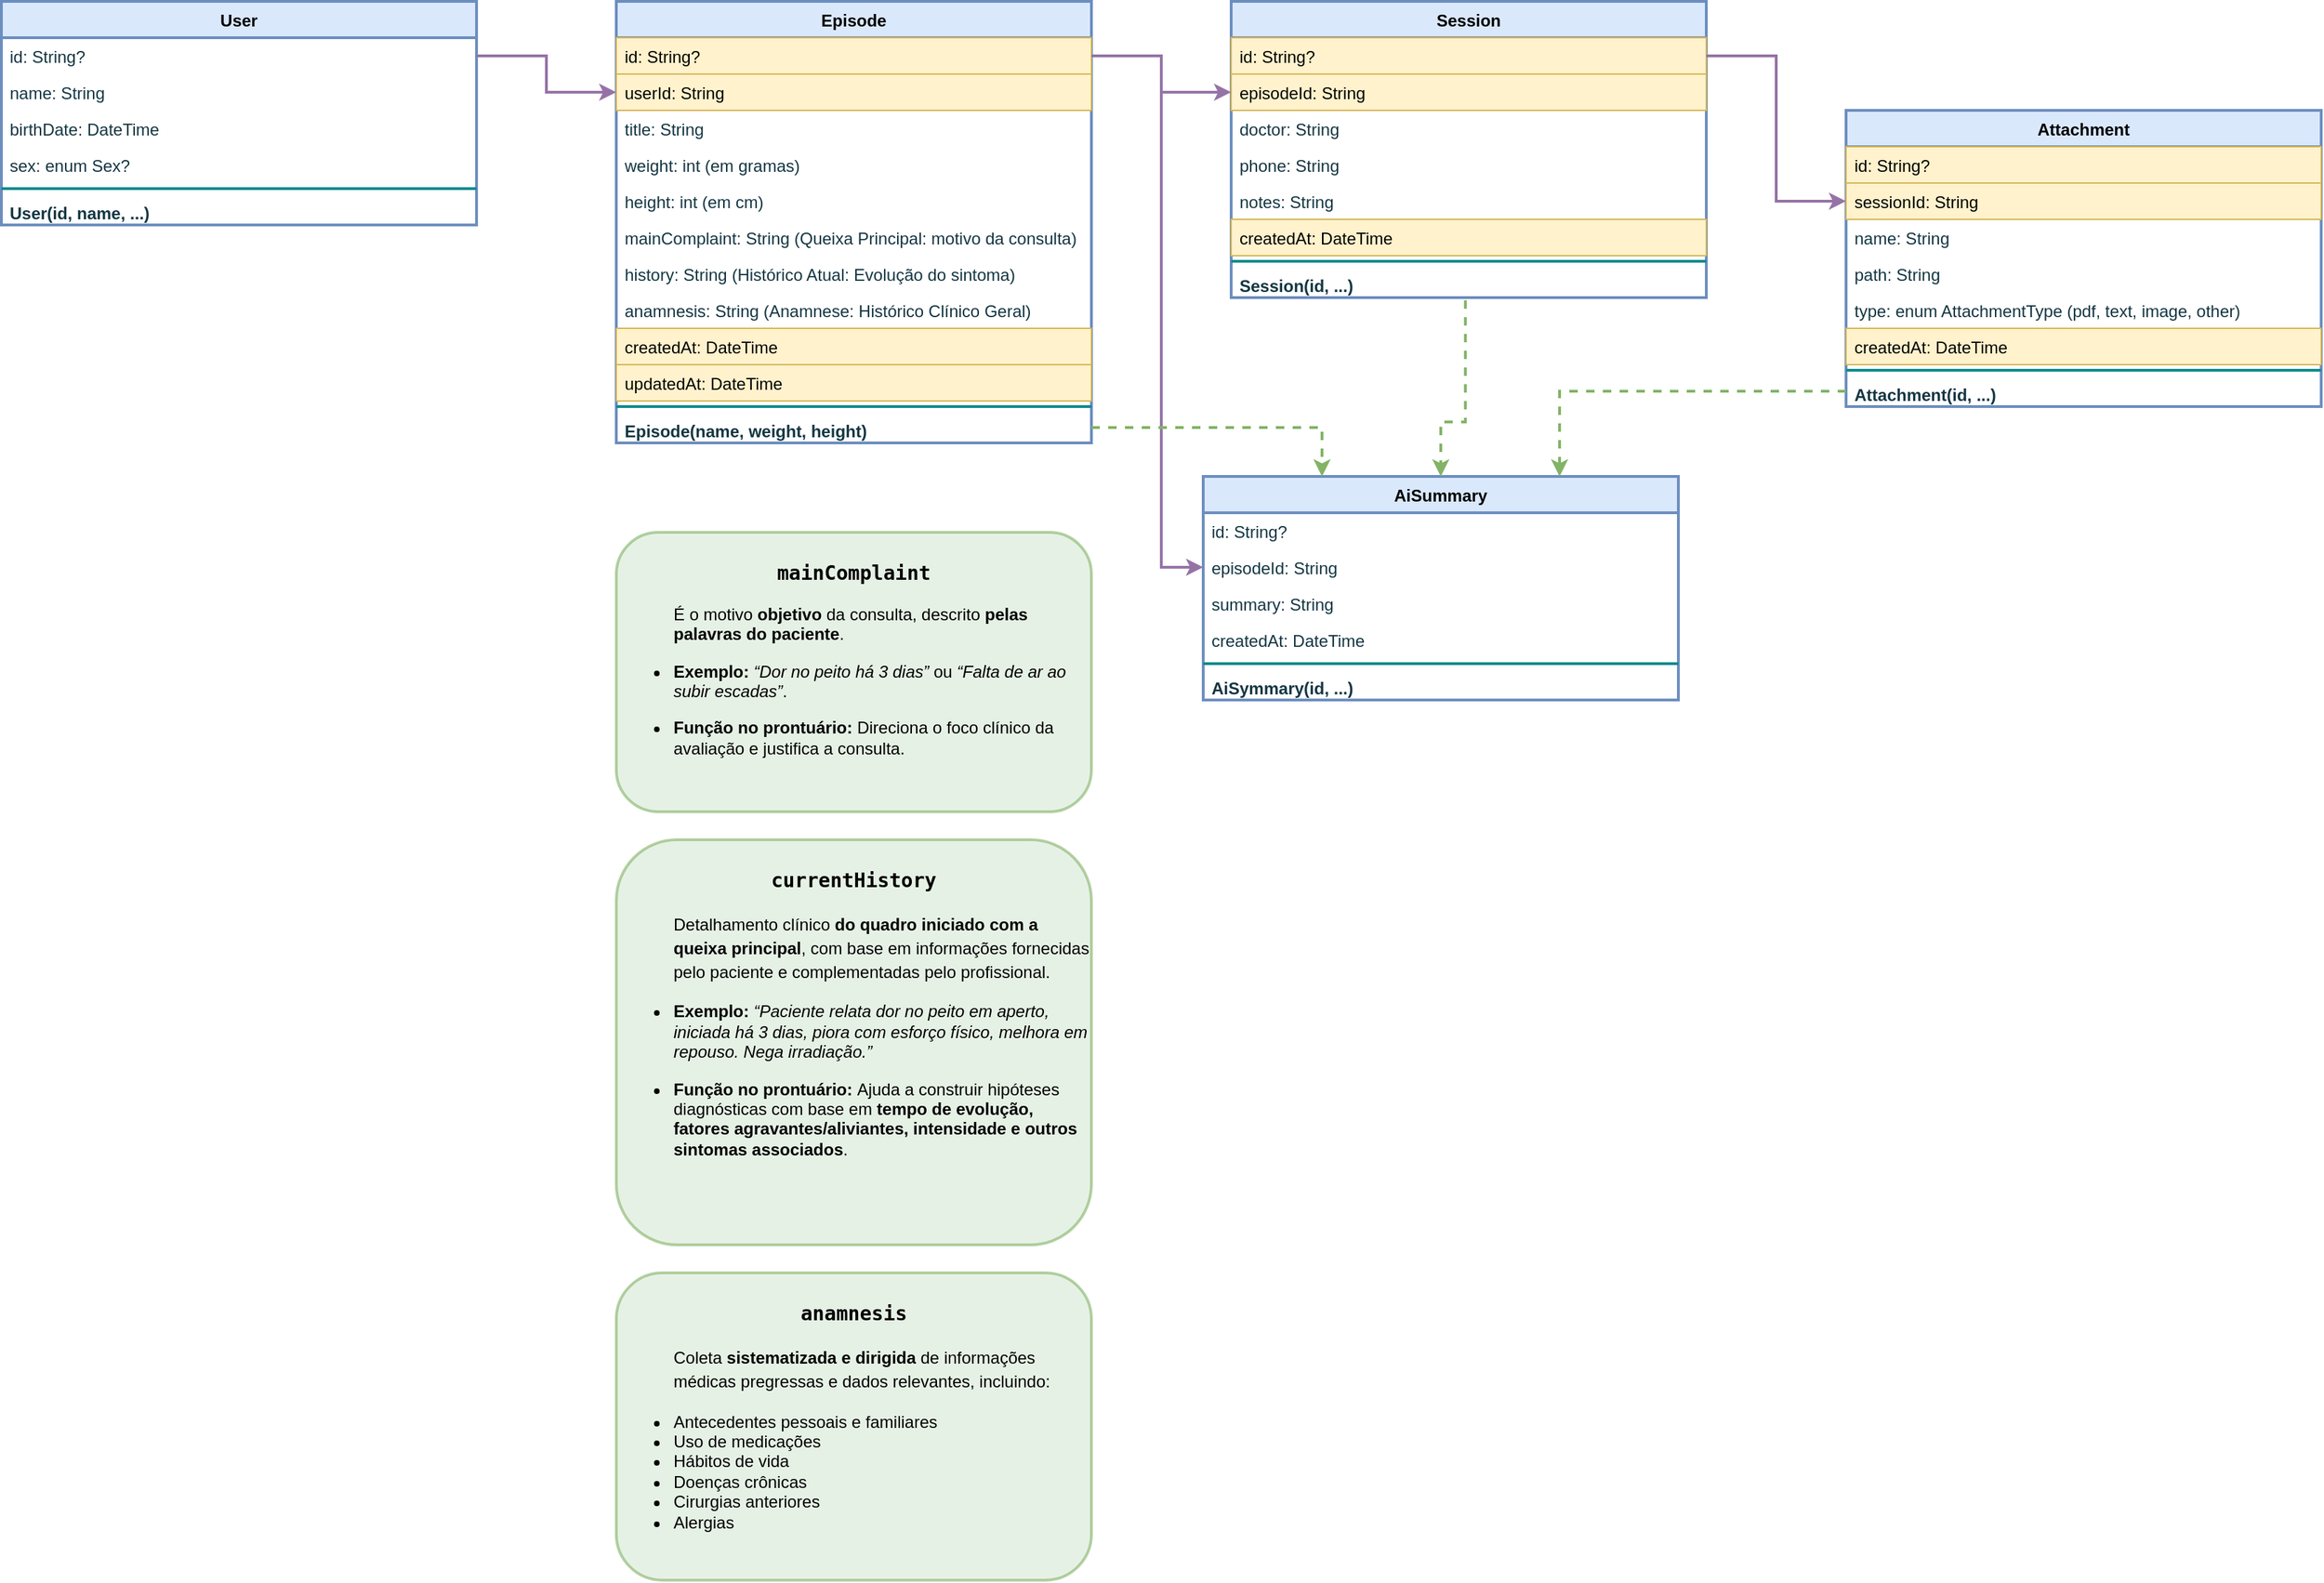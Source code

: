 <mxfile version="26.1.1">
  <diagram id="C5RBs43oDa-KdzZeNtuy" name="Page-1">
    <mxGraphModel dx="1372" dy="753" grid="1" gridSize="10" guides="1" tooltips="1" connect="1" arrows="1" fold="1" page="1" pageScale="1" pageWidth="2336" pageHeight="1654" math="0" shadow="0">
      <root>
        <mxCell id="WIyWlLk6GJQsqaUBKTNV-0" />
        <mxCell id="WIyWlLk6GJQsqaUBKTNV-1" parent="WIyWlLk6GJQsqaUBKTNV-0" />
        <mxCell id="vIkQIAPLI96pnaEV6ZNM-1" value="Episode" style="swimlane;fontStyle=1;align=center;verticalAlign=top;childLayout=stackLayout;horizontal=1;startSize=26;horizontalStack=0;resizeParent=1;resizeParentMax=0;resizeLast=0;collapsible=1;marginBottom=0;whiteSpace=wrap;html=1;labelBackgroundColor=none;fillColor=#dae8fc;strokeColor=#6c8ebf;strokeWidth=2;" parent="WIyWlLk6GJQsqaUBKTNV-1" vertex="1">
          <mxGeometry x="480" y="40" width="340" height="316" as="geometry">
            <mxRectangle x="400" y="280" width="120" height="30" as="alternateBounds" />
          </mxGeometry>
        </mxCell>
        <mxCell id="vIkQIAPLI96pnaEV6ZNM-2" value="id: String?" style="text;strokeColor=#d6b656;fillColor=#fff2cc;align=left;verticalAlign=top;spacingLeft=4;spacingRight=4;overflow=hidden;rotatable=0;points=[[0,0.5],[1,0.5]];portConstraint=eastwest;whiteSpace=wrap;html=1;labelBackgroundColor=none;" parent="vIkQIAPLI96pnaEV6ZNM-1" vertex="1">
          <mxGeometry y="26" width="340" height="26" as="geometry" />
        </mxCell>
        <mxCell id="vIkQIAPLI96pnaEV6ZNM-57" value="userId: String" style="text;strokeColor=#d6b656;fillColor=#fff2cc;align=left;verticalAlign=top;spacingLeft=4;spacingRight=4;overflow=hidden;rotatable=0;points=[[0,0.5],[1,0.5]];portConstraint=eastwest;whiteSpace=wrap;html=1;labelBackgroundColor=none;" parent="vIkQIAPLI96pnaEV6ZNM-1" vertex="1">
          <mxGeometry y="52" width="340" height="26" as="geometry" />
        </mxCell>
        <mxCell id="vIkQIAPLI96pnaEV6ZNM-49" value="title: String" style="text;strokeColor=none;fillColor=none;align=left;verticalAlign=top;spacingLeft=4;spacingRight=4;overflow=hidden;rotatable=0;points=[[0,0.5],[1,0.5]];portConstraint=eastwest;whiteSpace=wrap;html=1;labelBackgroundColor=none;fontColor=#143642;" parent="vIkQIAPLI96pnaEV6ZNM-1" vertex="1">
          <mxGeometry y="78" width="340" height="26" as="geometry" />
        </mxCell>
        <mxCell id="vIkQIAPLI96pnaEV6ZNM-79" value="weight: int (em gramas)" style="text;strokeColor=none;fillColor=none;align=left;verticalAlign=top;spacingLeft=4;spacingRight=4;overflow=hidden;rotatable=0;points=[[0,0.5],[1,0.5]];portConstraint=eastwest;whiteSpace=wrap;html=1;labelBackgroundColor=none;fontColor=#143642;" parent="vIkQIAPLI96pnaEV6ZNM-1" vertex="1">
          <mxGeometry y="104" width="340" height="26" as="geometry" />
        </mxCell>
        <mxCell id="vIkQIAPLI96pnaEV6ZNM-80" value="height: int (em cm)" style="text;strokeColor=none;fillColor=none;align=left;verticalAlign=top;spacingLeft=4;spacingRight=4;overflow=hidden;rotatable=0;points=[[0,0.5],[1,0.5]];portConstraint=eastwest;whiteSpace=wrap;html=1;labelBackgroundColor=none;fontColor=#143642;" parent="vIkQIAPLI96pnaEV6ZNM-1" vertex="1">
          <mxGeometry y="130" width="340" height="26" as="geometry" />
        </mxCell>
        <mxCell id="vIkQIAPLI96pnaEV6ZNM-3" value="mainComplaint: String (Queixa Principal: motivo da consulta)" style="text;strokeColor=none;fillColor=none;align=left;verticalAlign=top;spacingLeft=4;spacingRight=4;overflow=hidden;rotatable=0;points=[[0,0.5],[1,0.5]];portConstraint=eastwest;whiteSpace=wrap;html=1;labelBackgroundColor=none;fontColor=#143642;" parent="vIkQIAPLI96pnaEV6ZNM-1" vertex="1">
          <mxGeometry y="156" width="340" height="26" as="geometry" />
        </mxCell>
        <mxCell id="vIkQIAPLI96pnaEV6ZNM-4" value="history: String (Histórico Atual: Evolução do sintoma)" style="text;strokeColor=none;fillColor=none;align=left;verticalAlign=top;spacingLeft=4;spacingRight=4;overflow=hidden;rotatable=0;points=[[0,0.5],[1,0.5]];portConstraint=eastwest;whiteSpace=wrap;html=1;labelBackgroundColor=none;fontColor=#143642;" parent="vIkQIAPLI96pnaEV6ZNM-1" vertex="1">
          <mxGeometry y="182" width="340" height="26" as="geometry" />
        </mxCell>
        <mxCell id="vIkQIAPLI96pnaEV6ZNM-50" value="anamnesis: String (Anamnese: Histórico Clínico Geral)" style="text;strokeColor=none;fillColor=none;align=left;verticalAlign=top;spacingLeft=4;spacingRight=4;overflow=hidden;rotatable=0;points=[[0,0.5],[1,0.5]];portConstraint=eastwest;whiteSpace=wrap;html=1;labelBackgroundColor=none;fontColor=#143642;" parent="vIkQIAPLI96pnaEV6ZNM-1" vertex="1">
          <mxGeometry y="208" width="340" height="26" as="geometry" />
        </mxCell>
        <mxCell id="G_2ptQY9zr7bOnKlu5H2-0" value="createdAt: DateTime" style="text;strokeColor=#d6b656;fillColor=#fff2cc;align=left;verticalAlign=top;spacingLeft=4;spacingRight=4;overflow=hidden;rotatable=0;points=[[0,0.5],[1,0.5]];portConstraint=eastwest;whiteSpace=wrap;html=1;labelBackgroundColor=none;" parent="vIkQIAPLI96pnaEV6ZNM-1" vertex="1">
          <mxGeometry y="234" width="340" height="26" as="geometry" />
        </mxCell>
        <mxCell id="G_2ptQY9zr7bOnKlu5H2-1" value="updatedAt: DateTime" style="text;strokeColor=#d6b656;fillColor=#fff2cc;align=left;verticalAlign=top;spacingLeft=4;spacingRight=4;overflow=hidden;rotatable=0;points=[[0,0.5],[1,0.5]];portConstraint=eastwest;whiteSpace=wrap;html=1;labelBackgroundColor=none;" parent="vIkQIAPLI96pnaEV6ZNM-1" vertex="1">
          <mxGeometry y="260" width="340" height="26" as="geometry" />
        </mxCell>
        <mxCell id="vIkQIAPLI96pnaEV6ZNM-5" value="" style="line;strokeWidth=2;fillColor=none;align=left;verticalAlign=middle;spacingTop=-1;spacingLeft=3;spacingRight=3;rotatable=0;labelPosition=right;points=[];portConstraint=eastwest;strokeColor=#0F8B8D;labelBackgroundColor=none;fontColor=#143642;" parent="vIkQIAPLI96pnaEV6ZNM-1" vertex="1">
          <mxGeometry y="286" width="340" height="8" as="geometry" />
        </mxCell>
        <mxCell id="vIkQIAPLI96pnaEV6ZNM-6" value="&lt;b&gt;Episode(name, weight, height)&lt;/b&gt;" style="text;strokeColor=none;fillColor=none;align=left;verticalAlign=top;spacingLeft=4;spacingRight=4;overflow=hidden;rotatable=0;points=[[0,0.5],[1,0.5]];portConstraint=eastwest;whiteSpace=wrap;html=1;labelBackgroundColor=none;fontColor=#143642;" parent="vIkQIAPLI96pnaEV6ZNM-1" vertex="1">
          <mxGeometry y="294" width="340" height="22" as="geometry" />
        </mxCell>
        <mxCell id="vIkQIAPLI96pnaEV6ZNM-14" value="Session" style="swimlane;fontStyle=1;align=center;verticalAlign=top;childLayout=stackLayout;horizontal=1;startSize=26;horizontalStack=0;resizeParent=1;resizeParentMax=0;resizeLast=0;collapsible=1;marginBottom=0;whiteSpace=wrap;html=1;labelBackgroundColor=none;fillColor=#dae8fc;strokeColor=#6c8ebf;strokeWidth=2;" parent="WIyWlLk6GJQsqaUBKTNV-1" vertex="1">
          <mxGeometry x="920" y="40" width="340" height="212" as="geometry">
            <mxRectangle x="400" y="280" width="120" height="30" as="alternateBounds" />
          </mxGeometry>
        </mxCell>
        <mxCell id="vIkQIAPLI96pnaEV6ZNM-15" value="id: String?" style="text;strokeColor=#d6b656;fillColor=#fff2cc;align=left;verticalAlign=top;spacingLeft=4;spacingRight=4;overflow=hidden;rotatable=0;points=[[0,0.5],[1,0.5]];portConstraint=eastwest;whiteSpace=wrap;html=1;labelBackgroundColor=none;" parent="vIkQIAPLI96pnaEV6ZNM-14" vertex="1">
          <mxGeometry y="26" width="340" height="26" as="geometry" />
        </mxCell>
        <mxCell id="vIkQIAPLI96pnaEV6ZNM-56" value="episodeId: String" style="text;strokeColor=#d6b656;fillColor=#fff2cc;align=left;verticalAlign=top;spacingLeft=4;spacingRight=4;overflow=hidden;rotatable=0;points=[[0,0.5],[1,0.5]];portConstraint=eastwest;whiteSpace=wrap;html=1;labelBackgroundColor=none;" parent="vIkQIAPLI96pnaEV6ZNM-14" vertex="1">
          <mxGeometry y="52" width="340" height="26" as="geometry" />
        </mxCell>
        <mxCell id="vIkQIAPLI96pnaEV6ZNM-52" value="doctor: String" style="text;strokeColor=none;fillColor=none;align=left;verticalAlign=top;spacingLeft=4;spacingRight=4;overflow=hidden;rotatable=0;points=[[0,0.5],[1,0.5]];portConstraint=eastwest;whiteSpace=wrap;html=1;labelBackgroundColor=none;fontColor=#143642;" parent="vIkQIAPLI96pnaEV6ZNM-14" vertex="1">
          <mxGeometry y="78" width="340" height="26" as="geometry" />
        </mxCell>
        <mxCell id="vIkQIAPLI96pnaEV6ZNM-53" value="phone: String" style="text;strokeColor=none;fillColor=none;align=left;verticalAlign=top;spacingLeft=4;spacingRight=4;overflow=hidden;rotatable=0;points=[[0,0.5],[1,0.5]];portConstraint=eastwest;whiteSpace=wrap;html=1;labelBackgroundColor=none;fontColor=#143642;" parent="vIkQIAPLI96pnaEV6ZNM-14" vertex="1">
          <mxGeometry y="104" width="340" height="26" as="geometry" />
        </mxCell>
        <mxCell id="vIkQIAPLI96pnaEV6ZNM-17" value="notes: String" style="text;strokeColor=none;fillColor=none;align=left;verticalAlign=top;spacingLeft=4;spacingRight=4;overflow=hidden;rotatable=0;points=[[0,0.5],[1,0.5]];portConstraint=eastwest;whiteSpace=wrap;html=1;labelBackgroundColor=none;fontColor=#143642;" parent="vIkQIAPLI96pnaEV6ZNM-14" vertex="1">
          <mxGeometry y="130" width="340" height="26" as="geometry" />
        </mxCell>
        <mxCell id="vIkQIAPLI96pnaEV6ZNM-16" value="createdAt: DateTime" style="text;strokeColor=#d6b656;fillColor=#fff2cc;align=left;verticalAlign=top;spacingLeft=4;spacingRight=4;overflow=hidden;rotatable=0;points=[[0,0.5],[1,0.5]];portConstraint=eastwest;whiteSpace=wrap;html=1;labelBackgroundColor=none;" parent="vIkQIAPLI96pnaEV6ZNM-14" vertex="1">
          <mxGeometry y="156" width="340" height="26" as="geometry" />
        </mxCell>
        <mxCell id="vIkQIAPLI96pnaEV6ZNM-18" value="" style="line;strokeWidth=2;fillColor=none;align=left;verticalAlign=middle;spacingTop=-1;spacingLeft=3;spacingRight=3;rotatable=0;labelPosition=right;points=[];portConstraint=eastwest;strokeColor=#0F8B8D;labelBackgroundColor=none;fontColor=#143642;" parent="vIkQIAPLI96pnaEV6ZNM-14" vertex="1">
          <mxGeometry y="182" width="340" height="8" as="geometry" />
        </mxCell>
        <mxCell id="vIkQIAPLI96pnaEV6ZNM-19" value="&lt;b&gt;Session(id, ...)&lt;/b&gt;" style="text;strokeColor=none;fillColor=none;align=left;verticalAlign=top;spacingLeft=4;spacingRight=4;overflow=hidden;rotatable=0;points=[[0,0.5],[1,0.5]];portConstraint=eastwest;whiteSpace=wrap;html=1;labelBackgroundColor=none;fontColor=#143642;" parent="vIkQIAPLI96pnaEV6ZNM-14" vertex="1">
          <mxGeometry y="190" width="340" height="22" as="geometry" />
        </mxCell>
        <mxCell id="vIkQIAPLI96pnaEV6ZNM-28" value="Attachment" style="swimlane;fontStyle=1;align=center;verticalAlign=top;childLayout=stackLayout;horizontal=1;startSize=26;horizontalStack=0;resizeParent=1;resizeParentMax=0;resizeLast=0;collapsible=1;marginBottom=0;whiteSpace=wrap;html=1;labelBackgroundColor=none;fillColor=#dae8fc;strokeColor=#6c8ebf;strokeWidth=2;" parent="WIyWlLk6GJQsqaUBKTNV-1" vertex="1">
          <mxGeometry x="1360" y="118" width="340" height="212" as="geometry">
            <mxRectangle x="400" y="280" width="120" height="30" as="alternateBounds" />
          </mxGeometry>
        </mxCell>
        <mxCell id="vIkQIAPLI96pnaEV6ZNM-29" value="id: String?" style="text;strokeColor=#d6b656;fillColor=#fff2cc;align=left;verticalAlign=top;spacingLeft=4;spacingRight=4;overflow=hidden;rotatable=0;points=[[0,0.5],[1,0.5]];portConstraint=eastwest;whiteSpace=wrap;html=1;labelBackgroundColor=none;" parent="vIkQIAPLI96pnaEV6ZNM-28" vertex="1">
          <mxGeometry y="26" width="340" height="26" as="geometry" />
        </mxCell>
        <mxCell id="vIkQIAPLI96pnaEV6ZNM-55" value="sessionId: String" style="text;strokeColor=#d6b656;fillColor=#fff2cc;align=left;verticalAlign=top;spacingLeft=4;spacingRight=4;overflow=hidden;rotatable=0;points=[[0,0.5],[1,0.5]];portConstraint=eastwest;whiteSpace=wrap;html=1;labelBackgroundColor=none;" parent="vIkQIAPLI96pnaEV6ZNM-28" vertex="1">
          <mxGeometry y="52" width="340" height="26" as="geometry" />
        </mxCell>
        <mxCell id="vIkQIAPLI96pnaEV6ZNM-54" value="name: String" style="text;strokeColor=none;fillColor=none;align=left;verticalAlign=top;spacingLeft=4;spacingRight=4;overflow=hidden;rotatable=0;points=[[0,0.5],[1,0.5]];portConstraint=eastwest;whiteSpace=wrap;html=1;labelBackgroundColor=none;fontColor=#143642;" parent="vIkQIAPLI96pnaEV6ZNM-28" vertex="1">
          <mxGeometry y="78" width="340" height="26" as="geometry" />
        </mxCell>
        <mxCell id="vIkQIAPLI96pnaEV6ZNM-30" value="path: String" style="text;strokeColor=none;fillColor=none;align=left;verticalAlign=top;spacingLeft=4;spacingRight=4;overflow=hidden;rotatable=0;points=[[0,0.5],[1,0.5]];portConstraint=eastwest;whiteSpace=wrap;html=1;labelBackgroundColor=none;fontColor=#143642;" parent="vIkQIAPLI96pnaEV6ZNM-28" vertex="1">
          <mxGeometry y="104" width="340" height="26" as="geometry" />
        </mxCell>
        <mxCell id="vIkQIAPLI96pnaEV6ZNM-31" value="type: enum AttachmentType (pdf, text, image, other)" style="text;strokeColor=none;fillColor=none;align=left;verticalAlign=top;spacingLeft=4;spacingRight=4;overflow=hidden;rotatable=0;points=[[0,0.5],[1,0.5]];portConstraint=eastwest;whiteSpace=wrap;html=1;labelBackgroundColor=none;fontColor=#143642;" parent="vIkQIAPLI96pnaEV6ZNM-28" vertex="1">
          <mxGeometry y="130" width="340" height="26" as="geometry" />
        </mxCell>
        <mxCell id="G_2ptQY9zr7bOnKlu5H2-2" value="createdAt: DateTime" style="text;strokeColor=#d6b656;fillColor=#fff2cc;align=left;verticalAlign=top;spacingLeft=4;spacingRight=4;overflow=hidden;rotatable=0;points=[[0,0.5],[1,0.5]];portConstraint=eastwest;whiteSpace=wrap;html=1;labelBackgroundColor=none;" parent="vIkQIAPLI96pnaEV6ZNM-28" vertex="1">
          <mxGeometry y="156" width="340" height="26" as="geometry" />
        </mxCell>
        <mxCell id="vIkQIAPLI96pnaEV6ZNM-33" value="" style="line;strokeWidth=2;fillColor=none;align=left;verticalAlign=middle;spacingTop=-1;spacingLeft=3;spacingRight=3;rotatable=0;labelPosition=right;points=[];portConstraint=eastwest;strokeColor=#0F8B8D;labelBackgroundColor=none;fontColor=#143642;" parent="vIkQIAPLI96pnaEV6ZNM-28" vertex="1">
          <mxGeometry y="182" width="340" height="8" as="geometry" />
        </mxCell>
        <mxCell id="vIkQIAPLI96pnaEV6ZNM-34" value="&lt;b&gt;Attachment(id, ...)&lt;/b&gt;" style="text;strokeColor=none;fillColor=none;align=left;verticalAlign=top;spacingLeft=4;spacingRight=4;overflow=hidden;rotatable=0;points=[[0,0.5],[1,0.5]];portConstraint=eastwest;whiteSpace=wrap;html=1;labelBackgroundColor=none;fontColor=#143642;" parent="vIkQIAPLI96pnaEV6ZNM-28" vertex="1">
          <mxGeometry y="190" width="340" height="22" as="geometry" />
        </mxCell>
        <mxCell id="vIkQIAPLI96pnaEV6ZNM-35" value="User" style="swimlane;fontStyle=1;align=center;verticalAlign=top;childLayout=stackLayout;horizontal=1;startSize=26;horizontalStack=0;resizeParent=1;resizeParentMax=0;resizeLast=0;collapsible=1;marginBottom=0;whiteSpace=wrap;html=1;labelBackgroundColor=none;fillColor=#dae8fc;strokeColor=#6c8ebf;strokeWidth=2;" parent="WIyWlLk6GJQsqaUBKTNV-1" vertex="1">
          <mxGeometry x="40" y="40" width="340" height="160" as="geometry">
            <mxRectangle x="400" y="280" width="120" height="30" as="alternateBounds" />
          </mxGeometry>
        </mxCell>
        <mxCell id="vIkQIAPLI96pnaEV6ZNM-36" value="id: String?" style="text;strokeColor=none;fillColor=none;align=left;verticalAlign=top;spacingLeft=4;spacingRight=4;overflow=hidden;rotatable=0;points=[[0,0.5],[1,0.5]];portConstraint=eastwest;whiteSpace=wrap;html=1;labelBackgroundColor=none;fontColor=#143642;" parent="vIkQIAPLI96pnaEV6ZNM-35" vertex="1">
          <mxGeometry y="26" width="340" height="26" as="geometry" />
        </mxCell>
        <mxCell id="vIkQIAPLI96pnaEV6ZNM-37" value="name: String" style="text;strokeColor=none;fillColor=none;align=left;verticalAlign=top;spacingLeft=4;spacingRight=4;overflow=hidden;rotatable=0;points=[[0,0.5],[1,0.5]];portConstraint=eastwest;whiteSpace=wrap;html=1;labelBackgroundColor=none;fontColor=#143642;" parent="vIkQIAPLI96pnaEV6ZNM-35" vertex="1">
          <mxGeometry y="52" width="340" height="26" as="geometry" />
        </mxCell>
        <mxCell id="vIkQIAPLI96pnaEV6ZNM-38" value="birthDate: DateTime" style="text;strokeColor=none;fillColor=none;align=left;verticalAlign=top;spacingLeft=4;spacingRight=4;overflow=hidden;rotatable=0;points=[[0,0.5],[1,0.5]];portConstraint=eastwest;whiteSpace=wrap;html=1;labelBackgroundColor=none;fontColor=#143642;" parent="vIkQIAPLI96pnaEV6ZNM-35" vertex="1">
          <mxGeometry y="78" width="340" height="26" as="geometry" />
        </mxCell>
        <mxCell id="vIkQIAPLI96pnaEV6ZNM-48" value="sex: enum Sex?" style="text;strokeColor=none;fillColor=none;align=left;verticalAlign=top;spacingLeft=4;spacingRight=4;overflow=hidden;rotatable=0;points=[[0,0.5],[1,0.5]];portConstraint=eastwest;whiteSpace=wrap;html=1;labelBackgroundColor=none;fontColor=#143642;" parent="vIkQIAPLI96pnaEV6ZNM-35" vertex="1">
          <mxGeometry y="104" width="340" height="26" as="geometry" />
        </mxCell>
        <mxCell id="vIkQIAPLI96pnaEV6ZNM-39" value="" style="line;strokeWidth=2;fillColor=none;align=left;verticalAlign=middle;spacingTop=-1;spacingLeft=3;spacingRight=3;rotatable=0;labelPosition=right;points=[];portConstraint=eastwest;strokeColor=#0F8B8D;labelBackgroundColor=none;fontColor=#143642;" parent="vIkQIAPLI96pnaEV6ZNM-35" vertex="1">
          <mxGeometry y="130" width="340" height="8" as="geometry" />
        </mxCell>
        <mxCell id="vIkQIAPLI96pnaEV6ZNM-40" value="User(id, name, ...)" style="text;strokeColor=none;fillColor=none;align=left;verticalAlign=top;spacingLeft=4;spacingRight=4;overflow=hidden;rotatable=0;points=[[0,0.5],[1,0.5]];portConstraint=eastwest;whiteSpace=wrap;html=1;labelBackgroundColor=none;fontColor=#143642;fontStyle=1" parent="vIkQIAPLI96pnaEV6ZNM-35" vertex="1">
          <mxGeometry y="138" width="340" height="22" as="geometry" />
        </mxCell>
        <mxCell id="vIkQIAPLI96pnaEV6ZNM-58" value="&lt;h3 data-end=&quot;1217&quot; data-start=&quot;1169&quot;&gt;&lt;strong data-end=&quot;1215&quot; data-start=&quot;1176&quot;&gt;&lt;code data-end=&quot;1189&quot; data-start=&quot;1178&quot;&gt;anamnesis&lt;/code&gt;&lt;/strong&gt;&lt;/h3&gt;&lt;blockquote style=&quot;margin: 0 0 0 40px; border: none; padding: 0px;&quot;&gt;&lt;h3 style=&quot;text-align: left;&quot; data-end=&quot;1217&quot; data-start=&quot;1169&quot;&gt;&lt;span style=&quot;background-color: transparent; color: light-dark(rgb(0, 0, 0), rgb(255, 255, 255)); font-size: 12px; font-weight: normal;&quot;&gt;Coleta &lt;/span&gt;&lt;strong style=&quot;background-color: transparent; color: light-dark(rgb(0, 0, 0), rgb(255, 255, 255)); font-size: 12px;&quot; data-end=&quot;1272&quot; data-start=&quot;1244&quot;&gt;sistematizada e dirigida&lt;/strong&gt;&lt;span style=&quot;background-color: transparent; color: light-dark(rgb(0, 0, 0), rgb(255, 255, 255)); font-size: 12px; font-weight: normal;&quot;&gt; de informações médicas pregressas e dados relevantes, incluindo:&lt;/span&gt;&lt;/h3&gt;&lt;/blockquote&gt;&lt;ul data-end=&quot;1748&quot; data-start=&quot;1218&quot;&gt;&lt;li style=&quot;text-align: left;&quot;&gt;&lt;span style=&quot;background-color: transparent; color: light-dark(rgb(0, 0, 0), rgb(255, 255, 255));&quot;&gt;Antecedentes pessoais e familiares&lt;/span&gt;&lt;/li&gt;&lt;li style=&quot;text-align: left;&quot;&gt;&lt;span style=&quot;background-color: transparent; color: light-dark(rgb(0, 0, 0), rgb(255, 255, 255));&quot;&gt;Uso de medicações&lt;/span&gt;&lt;/li&gt;&lt;li style=&quot;text-align: left;&quot;&gt;&lt;span style=&quot;background-color: transparent; color: light-dark(rgb(0, 0, 0), rgb(255, 255, 255));&quot;&gt;Hábitos de vida&lt;/span&gt;&lt;/li&gt;&lt;li style=&quot;text-align: left;&quot;&gt;&lt;span style=&quot;background-color: transparent; color: light-dark(rgb(0, 0, 0), rgb(255, 255, 255));&quot;&gt;Doenças crônicas&lt;/span&gt;&lt;/li&gt;&lt;li style=&quot;text-align: left;&quot;&gt;&lt;span style=&quot;background-color: transparent; color: light-dark(rgb(0, 0, 0), rgb(255, 255, 255));&quot;&gt;Cirurgias anteriores&lt;/span&gt;&lt;/li&gt;&lt;li style=&quot;text-align: left;&quot;&gt;&lt;span style=&quot;background-color: transparent; color: light-dark(rgb(0, 0, 0), rgb(255, 255, 255));&quot;&gt;Alergias&lt;/span&gt;&lt;/li&gt;&lt;/ul&gt;" style="rounded=1;whiteSpace=wrap;html=1;fillColor=#d5e8d4;strokeColor=#82b366;verticalAlign=top;opacity=60;strokeWidth=2;" parent="WIyWlLk6GJQsqaUBKTNV-1" vertex="1">
          <mxGeometry x="480" y="950" width="340" height="220" as="geometry" />
        </mxCell>
        <mxCell id="vIkQIAPLI96pnaEV6ZNM-59" value="&lt;h3 data-end=&quot;662&quot; data-start=&quot;605&quot;&gt;&lt;strong data-end=&quot;660&quot; data-start=&quot;612&quot;&gt;&lt;code data-end=&quot;630&quot; data-start=&quot;614&quot;&gt;currentHistory&lt;/code&gt;&lt;/strong&gt;&lt;/h3&gt;&lt;blockquote style=&quot;margin: 0 0 0 40px; border: none; padding: 0px;&quot;&gt;&lt;h3 style=&quot;text-align: left;&quot; data-end=&quot;662&quot; data-start=&quot;605&quot;&gt;&lt;span style=&quot;background-color: transparent; color: light-dark(rgb(0, 0, 0), rgb(255, 255, 255)); font-size: 12px; font-weight: normal;&quot;&gt;Detalhamento clínico &lt;/span&gt;&lt;strong style=&quot;text-align: left; background-color: transparent; color: light-dark(rgb(0, 0, 0), rgb(255, 255, 255)); font-size: 12px;&quot; data-end=&quot;748&quot; data-start=&quot;703&quot;&gt;do quadro iniciado com a queixa principal&lt;/strong&gt;&lt;span style=&quot;text-align: left; background-color: transparent; color: light-dark(rgb(0, 0, 0), rgb(255, 255, 255)); font-size: 12px; font-weight: normal;&quot;&gt;, com base em informações fornecidas pelo paciente e complementadas pelo profissional.&lt;/span&gt;&lt;/h3&gt;&lt;/blockquote&gt;&lt;ul data-end=&quot;1162&quot; data-start=&quot;663&quot;&gt;&lt;li data-end=&quot;980&quot; data-start=&quot;835&quot;&gt;&lt;p style=&quot;text-align: left;&quot; data-end=&quot;980&quot; data-start=&quot;837&quot;&gt;&lt;strong data-end=&quot;849&quot; data-start=&quot;837&quot;&gt;Exemplo:&amp;nbsp;&lt;/strong&gt;&lt;em data-end=&quot;980&quot; data-start=&quot;854&quot;&gt;“Paciente relata dor no peito em aperto, iniciada há 3 dias, piora com esforço físico, melhora em repouso. Nega irradiação.”&lt;/em&gt;&lt;/p&gt;&lt;/li&gt;&lt;li data-end=&quot;980&quot; data-start=&quot;835&quot;&gt;&lt;p style=&quot;text-align: left;&quot; data-end=&quot;980&quot; data-start=&quot;837&quot;&gt;&lt;strong style=&quot;background-color: transparent; color: light-dark(rgb(0, 0, 0), rgb(255, 255, 255));&quot; data-end=&quot;1009&quot; data-start=&quot;984&quot;&gt;Função no prontuário:&amp;nbsp;&lt;/strong&gt;&lt;span style=&quot;background-color: transparent; color: light-dark(rgb(0, 0, 0), rgb(255, 255, 255));&quot;&gt;Ajuda a construir hipóteses diagnósticas com base em &lt;/span&gt;&lt;strong style=&quot;background-color: transparent; color: light-dark(rgb(0, 0, 0), rgb(255, 255, 255));&quot; data-end=&quot;1161&quot; data-start=&quot;1067&quot;&gt;tempo de evolução, fatores agravantes/aliviantes, intensidade e outros sintomas associados&lt;/strong&gt;&lt;span style=&quot;background-color: transparent; color: light-dark(rgb(0, 0, 0), rgb(255, 255, 255));&quot;&gt;.&lt;/span&gt;&lt;/p&gt;&lt;/li&gt;&lt;/ul&gt;" style="rounded=1;whiteSpace=wrap;html=1;fillColor=#d5e8d4;strokeColor=#82b366;verticalAlign=top;opacity=60;strokeWidth=2;" parent="WIyWlLk6GJQsqaUBKTNV-1" vertex="1">
          <mxGeometry x="480" y="640" width="340" height="290" as="geometry" />
        </mxCell>
        <mxCell id="vIkQIAPLI96pnaEV6ZNM-60" value="&lt;h3 data-end=&quot;323&quot; data-start=&quot;278&quot;&gt;&lt;strong data-end=&quot;323&quot; data-start=&quot;285&quot;&gt;&lt;code data-end=&quot;302&quot; data-start=&quot;287&quot;&gt;mainComplaint&lt;/code&gt;&lt;/strong&gt;&lt;/h3&gt;&lt;blockquote style=&quot;text-align: left; margin: 0px 0px 0px 40px; border: none; padding: 0px;&quot;&gt;&lt;span style=&quot;background-color: transparent; color: light-dark(rgb(0, 0, 0), rgb(255, 255, 255));&quot;&gt;É o motivo &lt;/span&gt;&lt;strong style=&quot;text-align: left; background-color: transparent; color: light-dark(rgb(0, 0, 0), rgb(255, 255, 255));&quot; data-end=&quot;366&quot; data-start=&quot;354&quot;&gt;objetivo&lt;/strong&gt;&lt;span style=&quot;text-align: left; background-color: transparent; color: light-dark(rgb(0, 0, 0), rgb(255, 255, 255));&quot;&gt; da consulta, descrito &lt;/span&gt;&lt;strong style=&quot;text-align: left; background-color: transparent; color: light-dark(rgb(0, 0, 0), rgb(255, 255, 255));&quot; data-end=&quot;419&quot; data-start=&quot;389&quot;&gt;pelas palavras do paciente&lt;/strong&gt;&lt;span style=&quot;text-align: left; background-color: transparent; color: light-dark(rgb(0, 0, 0), rgb(255, 255, 255));&quot;&gt;.&lt;/span&gt;&lt;/blockquote&gt;&lt;ul data-end=&quot;598&quot; data-start=&quot;324&quot;&gt;&lt;li data-end=&quot;503&quot; data-start=&quot;421&quot;&gt;&lt;p style=&quot;text-align: left;&quot; data-end=&quot;503&quot; data-start=&quot;423&quot;&gt;&lt;strong data-end=&quot;435&quot; data-start=&quot;423&quot;&gt;Exemplo:&amp;nbsp;&lt;/strong&gt;&lt;em data-end=&quot;466&quot; data-start=&quot;440&quot;&gt;“Dor no peito há 3 dias”&lt;/em&gt; ou &lt;em data-end=&quot;502&quot; data-start=&quot;470&quot;&gt;“Falta de ar ao subir escadas”&lt;/em&gt;.&lt;/p&gt;&lt;/li&gt;&lt;li data-end=&quot;598&quot; data-start=&quot;505&quot;&gt;&lt;div style=&quot;text-align: left;&quot;&gt;&lt;strong style=&quot;background-color: transparent; color: light-dark(rgb(0, 0, 0), rgb(255, 255, 255));&quot; data-end=&quot;532&quot; data-start=&quot;507&quot;&gt;Função no prontuário:&amp;nbsp;&lt;/strong&gt;&lt;span style=&quot;background-color: transparent; color: light-dark(rgb(0, 0, 0), rgb(255, 255, 255)); text-align: center;&quot;&gt;Direciona o foco clínico da avaliação e justifica a consulta.&lt;/span&gt;&lt;/div&gt;&lt;p&gt;&lt;/p&gt;&lt;/li&gt;&lt;/ul&gt;" style="rounded=1;whiteSpace=wrap;html=1;fillColor=#d5e8d4;strokeColor=#82b366;verticalAlign=top;strokeWidth=2;opacity=60;" parent="WIyWlLk6GJQsqaUBKTNV-1" vertex="1">
          <mxGeometry x="480" y="420" width="340" height="200" as="geometry" />
        </mxCell>
        <mxCell id="vIkQIAPLI96pnaEV6ZNM-61" value="AiSummary" style="swimlane;fontStyle=1;align=center;verticalAlign=top;childLayout=stackLayout;horizontal=1;startSize=26;horizontalStack=0;resizeParent=1;resizeParentMax=0;resizeLast=0;collapsible=1;marginBottom=0;whiteSpace=wrap;html=1;labelBackgroundColor=none;fillColor=#dae8fc;strokeColor=#6c8ebf;strokeWidth=2;" parent="WIyWlLk6GJQsqaUBKTNV-1" vertex="1">
          <mxGeometry x="900" y="380" width="340" height="160" as="geometry">
            <mxRectangle x="400" y="280" width="120" height="30" as="alternateBounds" />
          </mxGeometry>
        </mxCell>
        <mxCell id="vIkQIAPLI96pnaEV6ZNM-62" value="id: String?" style="text;strokeColor=none;fillColor=none;align=left;verticalAlign=top;spacingLeft=4;spacingRight=4;overflow=hidden;rotatable=0;points=[[0,0.5],[1,0.5]];portConstraint=eastwest;whiteSpace=wrap;html=1;labelBackgroundColor=none;fontColor=#143642;" parent="vIkQIAPLI96pnaEV6ZNM-61" vertex="1">
          <mxGeometry y="26" width="340" height="26" as="geometry" />
        </mxCell>
        <mxCell id="vIkQIAPLI96pnaEV6ZNM-63" value="episodeId: String" style="text;strokeColor=none;fillColor=none;align=left;verticalAlign=top;spacingLeft=4;spacingRight=4;overflow=hidden;rotatable=0;points=[[0,0.5],[1,0.5]];portConstraint=eastwest;whiteSpace=wrap;html=1;labelBackgroundColor=none;fontColor=#143642;" parent="vIkQIAPLI96pnaEV6ZNM-61" vertex="1">
          <mxGeometry y="52" width="340" height="26" as="geometry" />
        </mxCell>
        <mxCell id="vIkQIAPLI96pnaEV6ZNM-64" value="summary: String" style="text;strokeColor=none;fillColor=none;align=left;verticalAlign=top;spacingLeft=4;spacingRight=4;overflow=hidden;rotatable=0;points=[[0,0.5],[1,0.5]];portConstraint=eastwest;whiteSpace=wrap;html=1;labelBackgroundColor=none;fontColor=#143642;" parent="vIkQIAPLI96pnaEV6ZNM-61" vertex="1">
          <mxGeometry y="78" width="340" height="26" as="geometry" />
        </mxCell>
        <mxCell id="vIkQIAPLI96pnaEV6ZNM-65" value="createdAt: DateTime" style="text;strokeColor=none;fillColor=none;align=left;verticalAlign=top;spacingLeft=4;spacingRight=4;overflow=hidden;rotatable=0;points=[[0,0.5],[1,0.5]];portConstraint=eastwest;whiteSpace=wrap;html=1;labelBackgroundColor=none;fontColor=#143642;" parent="vIkQIAPLI96pnaEV6ZNM-61" vertex="1">
          <mxGeometry y="104" width="340" height="26" as="geometry" />
        </mxCell>
        <mxCell id="vIkQIAPLI96pnaEV6ZNM-67" value="" style="line;strokeWidth=2;fillColor=none;align=left;verticalAlign=middle;spacingTop=-1;spacingLeft=3;spacingRight=3;rotatable=0;labelPosition=right;points=[];portConstraint=eastwest;strokeColor=#0F8B8D;labelBackgroundColor=none;fontColor=#143642;" parent="vIkQIAPLI96pnaEV6ZNM-61" vertex="1">
          <mxGeometry y="130" width="340" height="8" as="geometry" />
        </mxCell>
        <mxCell id="vIkQIAPLI96pnaEV6ZNM-68" value="&lt;b&gt;AiSymmary(id, ...)&lt;/b&gt;" style="text;strokeColor=none;fillColor=none;align=left;verticalAlign=top;spacingLeft=4;spacingRight=4;overflow=hidden;rotatable=0;points=[[0,0.5],[1,0.5]];portConstraint=eastwest;whiteSpace=wrap;html=1;labelBackgroundColor=none;fontColor=#143642;" parent="vIkQIAPLI96pnaEV6ZNM-61" vertex="1">
          <mxGeometry y="138" width="340" height="22" as="geometry" />
        </mxCell>
        <mxCell id="vIkQIAPLI96pnaEV6ZNM-69" style="edgeStyle=orthogonalEdgeStyle;rounded=0;orthogonalLoop=1;jettySize=auto;html=1;exitX=1;exitY=0.5;exitDx=0;exitDy=0;strokeWidth=2;fillColor=#e1d5e7;strokeColor=#9673a6;" parent="WIyWlLk6GJQsqaUBKTNV-1" source="vIkQIAPLI96pnaEV6ZNM-36" target="vIkQIAPLI96pnaEV6ZNM-57" edge="1">
          <mxGeometry relative="1" as="geometry" />
        </mxCell>
        <mxCell id="vIkQIAPLI96pnaEV6ZNM-70" style="edgeStyle=orthogonalEdgeStyle;rounded=0;orthogonalLoop=1;jettySize=auto;html=1;exitX=1;exitY=0.5;exitDx=0;exitDy=0;entryX=0;entryY=0.5;entryDx=0;entryDy=0;strokeWidth=2;fillColor=#e1d5e7;strokeColor=#9673a6;" parent="WIyWlLk6GJQsqaUBKTNV-1" source="vIkQIAPLI96pnaEV6ZNM-2" target="vIkQIAPLI96pnaEV6ZNM-56" edge="1">
          <mxGeometry relative="1" as="geometry" />
        </mxCell>
        <mxCell id="vIkQIAPLI96pnaEV6ZNM-71" style="edgeStyle=orthogonalEdgeStyle;rounded=0;orthogonalLoop=1;jettySize=auto;html=1;exitX=1;exitY=0.5;exitDx=0;exitDy=0;entryX=0;entryY=0.5;entryDx=0;entryDy=0;strokeWidth=2;fillColor=#e1d5e7;strokeColor=#9673a6;" parent="WIyWlLk6GJQsqaUBKTNV-1" source="vIkQIAPLI96pnaEV6ZNM-15" target="vIkQIAPLI96pnaEV6ZNM-55" edge="1">
          <mxGeometry relative="1" as="geometry" />
        </mxCell>
        <mxCell id="vIkQIAPLI96pnaEV6ZNM-73" style="edgeStyle=orthogonalEdgeStyle;rounded=0;orthogonalLoop=1;jettySize=auto;html=1;exitX=1;exitY=0.5;exitDx=0;exitDy=0;entryX=0;entryY=0.5;entryDx=0;entryDy=0;strokeWidth=2;fillColor=#e1d5e7;strokeColor=#9673a6;" parent="WIyWlLk6GJQsqaUBKTNV-1" source="vIkQIAPLI96pnaEV6ZNM-2" target="vIkQIAPLI96pnaEV6ZNM-63" edge="1">
          <mxGeometry relative="1" as="geometry">
            <Array as="points">
              <mxPoint x="870" y="79" />
              <mxPoint x="870" y="445" />
            </Array>
          </mxGeometry>
        </mxCell>
        <mxCell id="vIkQIAPLI96pnaEV6ZNM-76" style="edgeStyle=orthogonalEdgeStyle;rounded=0;orthogonalLoop=1;jettySize=auto;html=1;strokeWidth=2;fillColor=#d5e8d4;strokeColor=#82b366;dashed=1;exitX=0.493;exitY=1.093;exitDx=0;exitDy=0;exitPerimeter=0;entryX=0.5;entryY=0;entryDx=0;entryDy=0;" parent="WIyWlLk6GJQsqaUBKTNV-1" source="vIkQIAPLI96pnaEV6ZNM-19" target="vIkQIAPLI96pnaEV6ZNM-61" edge="1">
          <mxGeometry relative="1" as="geometry">
            <mxPoint x="1088" y="410" as="targetPoint" />
            <Array as="points">
              <mxPoint x="1088" y="341" />
              <mxPoint x="1070" y="341" />
            </Array>
          </mxGeometry>
        </mxCell>
        <mxCell id="vIkQIAPLI96pnaEV6ZNM-77" style="edgeStyle=orthogonalEdgeStyle;rounded=0;orthogonalLoop=1;jettySize=auto;html=1;strokeWidth=2;fillColor=#d5e8d4;strokeColor=#82b366;dashed=1;exitX=0;exitY=0.5;exitDx=0;exitDy=0;entryX=0.75;entryY=0;entryDx=0;entryDy=0;" parent="WIyWlLk6GJQsqaUBKTNV-1" source="vIkQIAPLI96pnaEV6ZNM-34" target="vIkQIAPLI96pnaEV6ZNM-61" edge="1">
          <mxGeometry relative="1" as="geometry">
            <mxPoint x="1117" y="320" as="targetPoint" />
          </mxGeometry>
        </mxCell>
        <mxCell id="vIkQIAPLI96pnaEV6ZNM-78" style="edgeStyle=orthogonalEdgeStyle;rounded=0;orthogonalLoop=1;jettySize=auto;html=1;strokeWidth=2;fillColor=#d5e8d4;strokeColor=#82b366;dashed=1;exitX=1;exitY=0.5;exitDx=0;exitDy=0;entryX=0.25;entryY=0;entryDx=0;entryDy=0;" parent="WIyWlLk6GJQsqaUBKTNV-1" source="vIkQIAPLI96pnaEV6ZNM-6" target="vIkQIAPLI96pnaEV6ZNM-61" edge="1">
          <mxGeometry relative="1" as="geometry">
            <mxPoint x="930" y="167" as="sourcePoint" />
            <mxPoint x="1060" y="370" as="targetPoint" />
          </mxGeometry>
        </mxCell>
      </root>
    </mxGraphModel>
  </diagram>
</mxfile>
